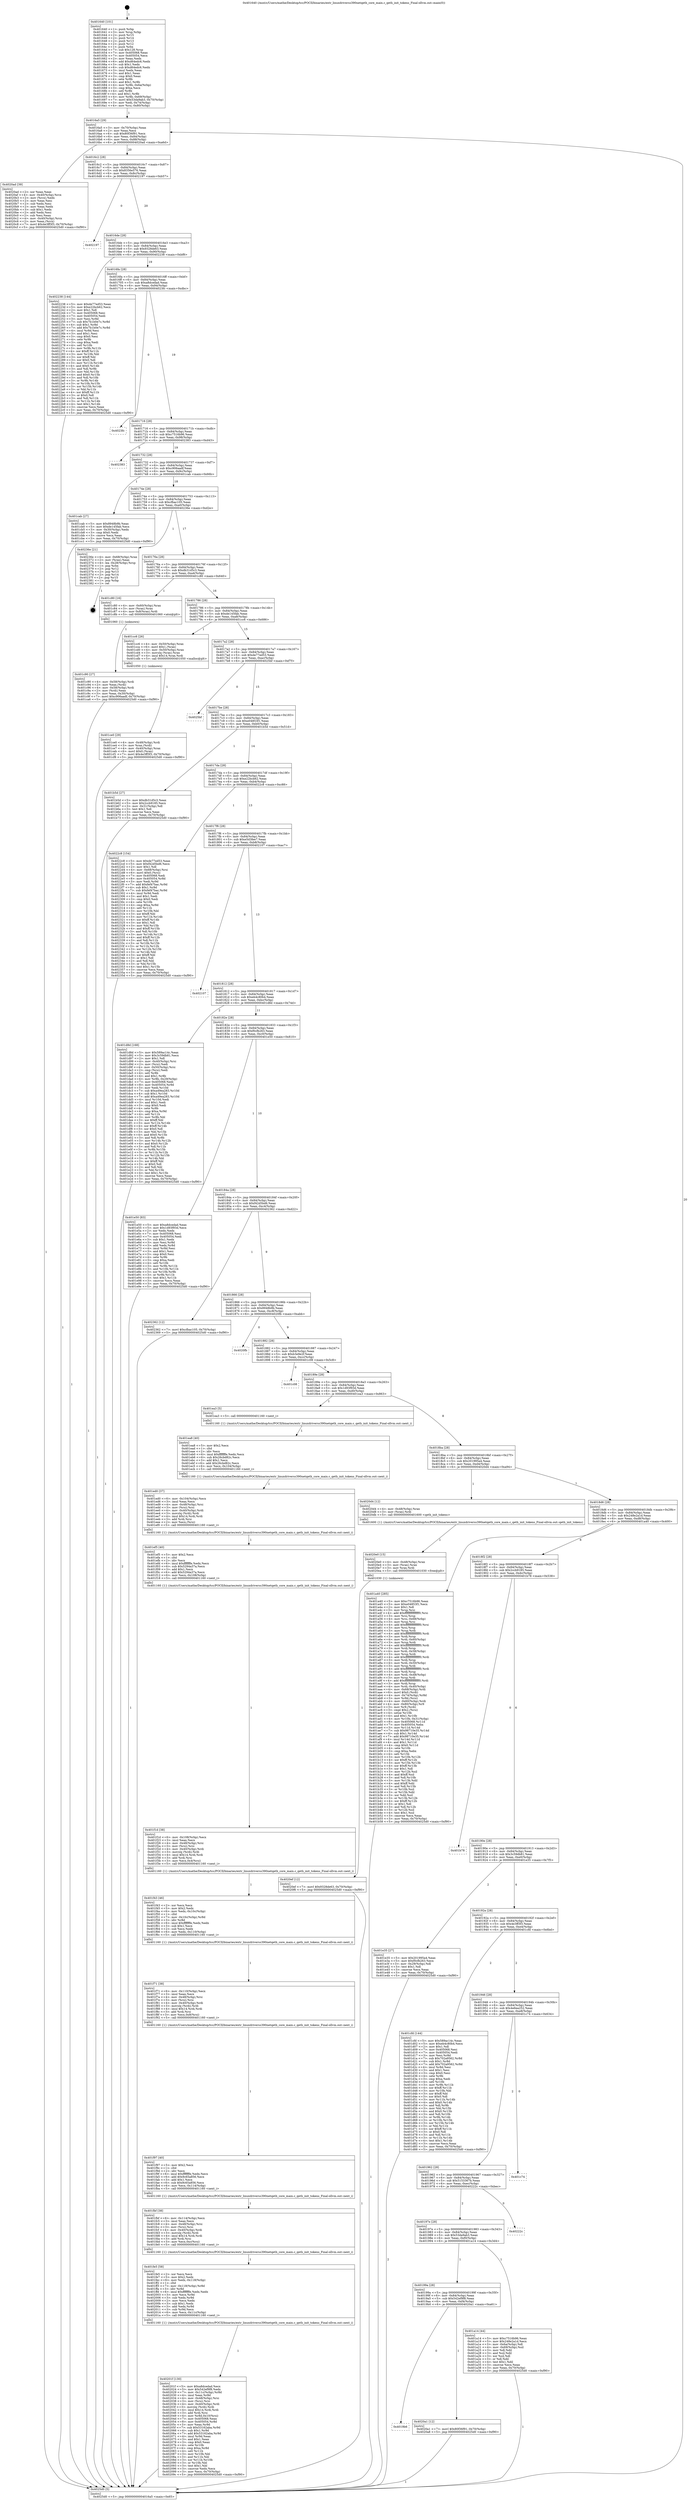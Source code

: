 digraph "0x401640" {
  label = "0x401640 (/mnt/c/Users/mathe/Desktop/tcc/POCII/binaries/extr_linuxdriverss390netqeth_core_main.c_qeth_init_tokens_Final-ollvm.out::main(0))"
  labelloc = "t"
  node[shape=record]

  Entry [label="",width=0.3,height=0.3,shape=circle,fillcolor=black,style=filled]
  "0x4016a5" [label="{
     0x4016a5 [29]\l
     | [instrs]\l
     &nbsp;&nbsp;0x4016a5 \<+3\>: mov -0x70(%rbp),%eax\l
     &nbsp;&nbsp;0x4016a8 \<+2\>: mov %eax,%ecx\l
     &nbsp;&nbsp;0x4016aa \<+6\>: sub $0x80f36f91,%ecx\l
     &nbsp;&nbsp;0x4016b0 \<+6\>: mov %eax,-0x84(%rbp)\l
     &nbsp;&nbsp;0x4016b6 \<+6\>: mov %ecx,-0x88(%rbp)\l
     &nbsp;&nbsp;0x4016bc \<+6\>: je 00000000004020ad \<main+0xa6d\>\l
  }"]
  "0x4020ad" [label="{
     0x4020ad [39]\l
     | [instrs]\l
     &nbsp;&nbsp;0x4020ad \<+2\>: xor %eax,%eax\l
     &nbsp;&nbsp;0x4020af \<+4\>: mov -0x40(%rbp),%rcx\l
     &nbsp;&nbsp;0x4020b3 \<+2\>: mov (%rcx),%edx\l
     &nbsp;&nbsp;0x4020b5 \<+2\>: mov %eax,%esi\l
     &nbsp;&nbsp;0x4020b7 \<+2\>: sub %edx,%esi\l
     &nbsp;&nbsp;0x4020b9 \<+2\>: mov %eax,%edx\l
     &nbsp;&nbsp;0x4020bb \<+3\>: sub $0x1,%edx\l
     &nbsp;&nbsp;0x4020be \<+2\>: add %edx,%esi\l
     &nbsp;&nbsp;0x4020c0 \<+2\>: sub %esi,%eax\l
     &nbsp;&nbsp;0x4020c2 \<+4\>: mov -0x40(%rbp),%rcx\l
     &nbsp;&nbsp;0x4020c6 \<+2\>: mov %eax,(%rcx)\l
     &nbsp;&nbsp;0x4020c8 \<+7\>: movl $0x4e3ff3f3,-0x70(%rbp)\l
     &nbsp;&nbsp;0x4020cf \<+5\>: jmp 00000000004025d0 \<main+0xf90\>\l
  }"]
  "0x4016c2" [label="{
     0x4016c2 [28]\l
     | [instrs]\l
     &nbsp;&nbsp;0x4016c2 \<+5\>: jmp 00000000004016c7 \<main+0x87\>\l
     &nbsp;&nbsp;0x4016c7 \<+6\>: mov -0x84(%rbp),%eax\l
     &nbsp;&nbsp;0x4016cd \<+5\>: sub $0x8356e576,%eax\l
     &nbsp;&nbsp;0x4016d2 \<+6\>: mov %eax,-0x8c(%rbp)\l
     &nbsp;&nbsp;0x4016d8 \<+6\>: je 0000000000402197 \<main+0xb57\>\l
  }"]
  Exit [label="",width=0.3,height=0.3,shape=circle,fillcolor=black,style=filled,peripheries=2]
  "0x402197" [label="{
     0x402197\l
  }", style=dashed]
  "0x4016de" [label="{
     0x4016de [28]\l
     | [instrs]\l
     &nbsp;&nbsp;0x4016de \<+5\>: jmp 00000000004016e3 \<main+0xa3\>\l
     &nbsp;&nbsp;0x4016e3 \<+6\>: mov -0x84(%rbp),%eax\l
     &nbsp;&nbsp;0x4016e9 \<+5\>: sub $0x9328de63,%eax\l
     &nbsp;&nbsp;0x4016ee \<+6\>: mov %eax,-0x90(%rbp)\l
     &nbsp;&nbsp;0x4016f4 \<+6\>: je 0000000000402238 \<main+0xbf8\>\l
  }"]
  "0x4020ef" [label="{
     0x4020ef [12]\l
     | [instrs]\l
     &nbsp;&nbsp;0x4020ef \<+7\>: movl $0x9328de63,-0x70(%rbp)\l
     &nbsp;&nbsp;0x4020f6 \<+5\>: jmp 00000000004025d0 \<main+0xf90\>\l
  }"]
  "0x402238" [label="{
     0x402238 [144]\l
     | [instrs]\l
     &nbsp;&nbsp;0x402238 \<+5\>: mov $0xde77ed53,%eax\l
     &nbsp;&nbsp;0x40223d \<+5\>: mov $0xe22bcb62,%ecx\l
     &nbsp;&nbsp;0x402242 \<+2\>: mov $0x1,%dl\l
     &nbsp;&nbsp;0x402244 \<+7\>: mov 0x405068,%esi\l
     &nbsp;&nbsp;0x40224b \<+7\>: mov 0x405054,%edi\l
     &nbsp;&nbsp;0x402252 \<+3\>: mov %esi,%r8d\l
     &nbsp;&nbsp;0x402255 \<+7\>: sub $0x7b1b0e7c,%r8d\l
     &nbsp;&nbsp;0x40225c \<+4\>: sub $0x1,%r8d\l
     &nbsp;&nbsp;0x402260 \<+7\>: add $0x7b1b0e7c,%r8d\l
     &nbsp;&nbsp;0x402267 \<+4\>: imul %r8d,%esi\l
     &nbsp;&nbsp;0x40226b \<+3\>: and $0x1,%esi\l
     &nbsp;&nbsp;0x40226e \<+3\>: cmp $0x0,%esi\l
     &nbsp;&nbsp;0x402271 \<+4\>: sete %r9b\l
     &nbsp;&nbsp;0x402275 \<+3\>: cmp $0xa,%edi\l
     &nbsp;&nbsp;0x402278 \<+4\>: setl %r10b\l
     &nbsp;&nbsp;0x40227c \<+3\>: mov %r9b,%r11b\l
     &nbsp;&nbsp;0x40227f \<+4\>: xor $0xff,%r11b\l
     &nbsp;&nbsp;0x402283 \<+3\>: mov %r10b,%bl\l
     &nbsp;&nbsp;0x402286 \<+3\>: xor $0xff,%bl\l
     &nbsp;&nbsp;0x402289 \<+3\>: xor $0x0,%dl\l
     &nbsp;&nbsp;0x40228c \<+3\>: mov %r11b,%r14b\l
     &nbsp;&nbsp;0x40228f \<+4\>: and $0x0,%r14b\l
     &nbsp;&nbsp;0x402293 \<+3\>: and %dl,%r9b\l
     &nbsp;&nbsp;0x402296 \<+3\>: mov %bl,%r15b\l
     &nbsp;&nbsp;0x402299 \<+4\>: and $0x0,%r15b\l
     &nbsp;&nbsp;0x40229d \<+3\>: and %dl,%r10b\l
     &nbsp;&nbsp;0x4022a0 \<+3\>: or %r9b,%r14b\l
     &nbsp;&nbsp;0x4022a3 \<+3\>: or %r10b,%r15b\l
     &nbsp;&nbsp;0x4022a6 \<+3\>: xor %r15b,%r14b\l
     &nbsp;&nbsp;0x4022a9 \<+3\>: or %bl,%r11b\l
     &nbsp;&nbsp;0x4022ac \<+4\>: xor $0xff,%r11b\l
     &nbsp;&nbsp;0x4022b0 \<+3\>: or $0x0,%dl\l
     &nbsp;&nbsp;0x4022b3 \<+3\>: and %dl,%r11b\l
     &nbsp;&nbsp;0x4022b6 \<+3\>: or %r11b,%r14b\l
     &nbsp;&nbsp;0x4022b9 \<+4\>: test $0x1,%r14b\l
     &nbsp;&nbsp;0x4022bd \<+3\>: cmovne %ecx,%eax\l
     &nbsp;&nbsp;0x4022c0 \<+3\>: mov %eax,-0x70(%rbp)\l
     &nbsp;&nbsp;0x4022c3 \<+5\>: jmp 00000000004025d0 \<main+0xf90\>\l
  }"]
  "0x4016fa" [label="{
     0x4016fa [28]\l
     | [instrs]\l
     &nbsp;&nbsp;0x4016fa \<+5\>: jmp 00000000004016ff \<main+0xbf\>\l
     &nbsp;&nbsp;0x4016ff \<+6\>: mov -0x84(%rbp),%eax\l
     &nbsp;&nbsp;0x401705 \<+5\>: sub $0xa8dcedad,%eax\l
     &nbsp;&nbsp;0x40170a \<+6\>: mov %eax,-0x94(%rbp)\l
     &nbsp;&nbsp;0x401710 \<+6\>: je 00000000004023fc \<main+0xdbc\>\l
  }"]
  "0x4020e0" [label="{
     0x4020e0 [15]\l
     | [instrs]\l
     &nbsp;&nbsp;0x4020e0 \<+4\>: mov -0x48(%rbp),%rax\l
     &nbsp;&nbsp;0x4020e4 \<+3\>: mov (%rax),%rax\l
     &nbsp;&nbsp;0x4020e7 \<+3\>: mov %rax,%rdi\l
     &nbsp;&nbsp;0x4020ea \<+5\>: call 0000000000401030 \<free@plt\>\l
     | [calls]\l
     &nbsp;&nbsp;0x401030 \{1\} (unknown)\l
  }"]
  "0x4023fc" [label="{
     0x4023fc\l
  }", style=dashed]
  "0x401716" [label="{
     0x401716 [28]\l
     | [instrs]\l
     &nbsp;&nbsp;0x401716 \<+5\>: jmp 000000000040171b \<main+0xdb\>\l
     &nbsp;&nbsp;0x40171b \<+6\>: mov -0x84(%rbp),%eax\l
     &nbsp;&nbsp;0x401721 \<+5\>: sub $0xc7516b96,%eax\l
     &nbsp;&nbsp;0x401726 \<+6\>: mov %eax,-0x98(%rbp)\l
     &nbsp;&nbsp;0x40172c \<+6\>: je 0000000000402383 \<main+0xd43\>\l
  }"]
  "0x4019b6" [label="{
     0x4019b6\l
  }", style=dashed]
  "0x402383" [label="{
     0x402383\l
  }", style=dashed]
  "0x401732" [label="{
     0x401732 [28]\l
     | [instrs]\l
     &nbsp;&nbsp;0x401732 \<+5\>: jmp 0000000000401737 \<main+0xf7\>\l
     &nbsp;&nbsp;0x401737 \<+6\>: mov -0x84(%rbp),%eax\l
     &nbsp;&nbsp;0x40173d \<+5\>: sub $0xc906aadf,%eax\l
     &nbsp;&nbsp;0x401742 \<+6\>: mov %eax,-0x9c(%rbp)\l
     &nbsp;&nbsp;0x401748 \<+6\>: je 0000000000401cab \<main+0x66b\>\l
  }"]
  "0x4020a1" [label="{
     0x4020a1 [12]\l
     | [instrs]\l
     &nbsp;&nbsp;0x4020a1 \<+7\>: movl $0x80f36f91,-0x70(%rbp)\l
     &nbsp;&nbsp;0x4020a8 \<+5\>: jmp 00000000004025d0 \<main+0xf90\>\l
  }"]
  "0x401cab" [label="{
     0x401cab [27]\l
     | [instrs]\l
     &nbsp;&nbsp;0x401cab \<+5\>: mov $0x8948b9b,%eax\l
     &nbsp;&nbsp;0x401cb0 \<+5\>: mov $0xde145fab,%ecx\l
     &nbsp;&nbsp;0x401cb5 \<+3\>: mov -0x30(%rbp),%edx\l
     &nbsp;&nbsp;0x401cb8 \<+3\>: cmp $0x0,%edx\l
     &nbsp;&nbsp;0x401cbb \<+3\>: cmove %ecx,%eax\l
     &nbsp;&nbsp;0x401cbe \<+3\>: mov %eax,-0x70(%rbp)\l
     &nbsp;&nbsp;0x401cc1 \<+5\>: jmp 00000000004025d0 \<main+0xf90\>\l
  }"]
  "0x40174e" [label="{
     0x40174e [28]\l
     | [instrs]\l
     &nbsp;&nbsp;0x40174e \<+5\>: jmp 0000000000401753 \<main+0x113\>\l
     &nbsp;&nbsp;0x401753 \<+6\>: mov -0x84(%rbp),%eax\l
     &nbsp;&nbsp;0x401759 \<+5\>: sub $0xcfbac105,%eax\l
     &nbsp;&nbsp;0x40175e \<+6\>: mov %eax,-0xa0(%rbp)\l
     &nbsp;&nbsp;0x401764 \<+6\>: je 000000000040236e \<main+0xd2e\>\l
  }"]
  "0x40201f" [label="{
     0x40201f [130]\l
     | [instrs]\l
     &nbsp;&nbsp;0x40201f \<+5\>: mov $0xa8dcedad,%ecx\l
     &nbsp;&nbsp;0x402024 \<+5\>: mov $0x542ef9f8,%edx\l
     &nbsp;&nbsp;0x402029 \<+7\>: mov -0x11c(%rbp),%r8d\l
     &nbsp;&nbsp;0x402030 \<+4\>: imul %eax,%r8d\l
     &nbsp;&nbsp;0x402034 \<+4\>: mov -0x48(%rbp),%rsi\l
     &nbsp;&nbsp;0x402038 \<+3\>: mov (%rsi),%rsi\l
     &nbsp;&nbsp;0x40203b \<+4\>: mov -0x40(%rbp),%rdi\l
     &nbsp;&nbsp;0x40203f \<+3\>: movslq (%rdi),%rdi\l
     &nbsp;&nbsp;0x402042 \<+4\>: imul $0x14,%rdi,%rdi\l
     &nbsp;&nbsp;0x402046 \<+3\>: add %rdi,%rsi\l
     &nbsp;&nbsp;0x402049 \<+4\>: mov %r8d,0x10(%rsi)\l
     &nbsp;&nbsp;0x40204d \<+7\>: mov 0x405068,%eax\l
     &nbsp;&nbsp;0x402054 \<+8\>: mov 0x405054,%r8d\l
     &nbsp;&nbsp;0x40205c \<+3\>: mov %eax,%r9d\l
     &nbsp;&nbsp;0x40205f \<+7\>: sub $0x53162aba,%r9d\l
     &nbsp;&nbsp;0x402066 \<+4\>: sub $0x1,%r9d\l
     &nbsp;&nbsp;0x40206a \<+7\>: add $0x53162aba,%r9d\l
     &nbsp;&nbsp;0x402071 \<+4\>: imul %r9d,%eax\l
     &nbsp;&nbsp;0x402075 \<+3\>: and $0x1,%eax\l
     &nbsp;&nbsp;0x402078 \<+3\>: cmp $0x0,%eax\l
     &nbsp;&nbsp;0x40207b \<+4\>: sete %r10b\l
     &nbsp;&nbsp;0x40207f \<+4\>: cmp $0xa,%r8d\l
     &nbsp;&nbsp;0x402083 \<+4\>: setl %r11b\l
     &nbsp;&nbsp;0x402087 \<+3\>: mov %r10b,%bl\l
     &nbsp;&nbsp;0x40208a \<+3\>: and %r11b,%bl\l
     &nbsp;&nbsp;0x40208d \<+3\>: xor %r11b,%r10b\l
     &nbsp;&nbsp;0x402090 \<+3\>: or %r10b,%bl\l
     &nbsp;&nbsp;0x402093 \<+3\>: test $0x1,%bl\l
     &nbsp;&nbsp;0x402096 \<+3\>: cmovne %edx,%ecx\l
     &nbsp;&nbsp;0x402099 \<+3\>: mov %ecx,-0x70(%rbp)\l
     &nbsp;&nbsp;0x40209c \<+5\>: jmp 00000000004025d0 \<main+0xf90\>\l
  }"]
  "0x40236e" [label="{
     0x40236e [21]\l
     | [instrs]\l
     &nbsp;&nbsp;0x40236e \<+4\>: mov -0x68(%rbp),%rax\l
     &nbsp;&nbsp;0x402372 \<+2\>: mov (%rax),%eax\l
     &nbsp;&nbsp;0x402374 \<+4\>: lea -0x28(%rbp),%rsp\l
     &nbsp;&nbsp;0x402378 \<+1\>: pop %rbx\l
     &nbsp;&nbsp;0x402379 \<+2\>: pop %r12\l
     &nbsp;&nbsp;0x40237b \<+2\>: pop %r13\l
     &nbsp;&nbsp;0x40237d \<+2\>: pop %r14\l
     &nbsp;&nbsp;0x40237f \<+2\>: pop %r15\l
     &nbsp;&nbsp;0x402381 \<+1\>: pop %rbp\l
     &nbsp;&nbsp;0x402382 \<+1\>: ret\l
  }"]
  "0x40176a" [label="{
     0x40176a [28]\l
     | [instrs]\l
     &nbsp;&nbsp;0x40176a \<+5\>: jmp 000000000040176f \<main+0x12f\>\l
     &nbsp;&nbsp;0x40176f \<+6\>: mov -0x84(%rbp),%eax\l
     &nbsp;&nbsp;0x401775 \<+5\>: sub $0xdb31d5c3,%eax\l
     &nbsp;&nbsp;0x40177a \<+6\>: mov %eax,-0xa4(%rbp)\l
     &nbsp;&nbsp;0x401780 \<+6\>: je 0000000000401c80 \<main+0x640\>\l
  }"]
  "0x401fe5" [label="{
     0x401fe5 [58]\l
     | [instrs]\l
     &nbsp;&nbsp;0x401fe5 \<+2\>: xor %ecx,%ecx\l
     &nbsp;&nbsp;0x401fe7 \<+5\>: mov $0x2,%edx\l
     &nbsp;&nbsp;0x401fec \<+6\>: mov %edx,-0x118(%rbp)\l
     &nbsp;&nbsp;0x401ff2 \<+1\>: cltd\l
     &nbsp;&nbsp;0x401ff3 \<+7\>: mov -0x118(%rbp),%r8d\l
     &nbsp;&nbsp;0x401ffa \<+3\>: idiv %r8d\l
     &nbsp;&nbsp;0x401ffd \<+6\>: imul $0xfffffffe,%edx,%edx\l
     &nbsp;&nbsp;0x402003 \<+3\>: mov %ecx,%r9d\l
     &nbsp;&nbsp;0x402006 \<+3\>: sub %edx,%r9d\l
     &nbsp;&nbsp;0x402009 \<+2\>: mov %ecx,%edx\l
     &nbsp;&nbsp;0x40200b \<+3\>: sub $0x1,%edx\l
     &nbsp;&nbsp;0x40200e \<+3\>: add %edx,%r9d\l
     &nbsp;&nbsp;0x402011 \<+3\>: sub %r9d,%ecx\l
     &nbsp;&nbsp;0x402014 \<+6\>: mov %ecx,-0x11c(%rbp)\l
     &nbsp;&nbsp;0x40201a \<+5\>: call 0000000000401160 \<next_i\>\l
     | [calls]\l
     &nbsp;&nbsp;0x401160 \{1\} (/mnt/c/Users/mathe/Desktop/tcc/POCII/binaries/extr_linuxdriverss390netqeth_core_main.c_qeth_init_tokens_Final-ollvm.out::next_i)\l
  }"]
  "0x401c80" [label="{
     0x401c80 [16]\l
     | [instrs]\l
     &nbsp;&nbsp;0x401c80 \<+4\>: mov -0x60(%rbp),%rax\l
     &nbsp;&nbsp;0x401c84 \<+3\>: mov (%rax),%rax\l
     &nbsp;&nbsp;0x401c87 \<+4\>: mov 0x8(%rax),%rdi\l
     &nbsp;&nbsp;0x401c8b \<+5\>: call 0000000000401060 \<atoi@plt\>\l
     | [calls]\l
     &nbsp;&nbsp;0x401060 \{1\} (unknown)\l
  }"]
  "0x401786" [label="{
     0x401786 [28]\l
     | [instrs]\l
     &nbsp;&nbsp;0x401786 \<+5\>: jmp 000000000040178b \<main+0x14b\>\l
     &nbsp;&nbsp;0x40178b \<+6\>: mov -0x84(%rbp),%eax\l
     &nbsp;&nbsp;0x401791 \<+5\>: sub $0xde145fab,%eax\l
     &nbsp;&nbsp;0x401796 \<+6\>: mov %eax,-0xa8(%rbp)\l
     &nbsp;&nbsp;0x40179c \<+6\>: je 0000000000401cc6 \<main+0x686\>\l
  }"]
  "0x401fbf" [label="{
     0x401fbf [38]\l
     | [instrs]\l
     &nbsp;&nbsp;0x401fbf \<+6\>: mov -0x114(%rbp),%ecx\l
     &nbsp;&nbsp;0x401fc5 \<+3\>: imul %eax,%ecx\l
     &nbsp;&nbsp;0x401fc8 \<+4\>: mov -0x48(%rbp),%rsi\l
     &nbsp;&nbsp;0x401fcc \<+3\>: mov (%rsi),%rsi\l
     &nbsp;&nbsp;0x401fcf \<+4\>: mov -0x40(%rbp),%rdi\l
     &nbsp;&nbsp;0x401fd3 \<+3\>: movslq (%rdi),%rdi\l
     &nbsp;&nbsp;0x401fd6 \<+4\>: imul $0x14,%rdi,%rdi\l
     &nbsp;&nbsp;0x401fda \<+3\>: add %rdi,%rsi\l
     &nbsp;&nbsp;0x401fdd \<+3\>: mov %ecx,0xc(%rsi)\l
     &nbsp;&nbsp;0x401fe0 \<+5\>: call 0000000000401160 \<next_i\>\l
     | [calls]\l
     &nbsp;&nbsp;0x401160 \{1\} (/mnt/c/Users/mathe/Desktop/tcc/POCII/binaries/extr_linuxdriverss390netqeth_core_main.c_qeth_init_tokens_Final-ollvm.out::next_i)\l
  }"]
  "0x401cc6" [label="{
     0x401cc6 [26]\l
     | [instrs]\l
     &nbsp;&nbsp;0x401cc6 \<+4\>: mov -0x50(%rbp),%rax\l
     &nbsp;&nbsp;0x401cca \<+6\>: movl $0x1,(%rax)\l
     &nbsp;&nbsp;0x401cd0 \<+4\>: mov -0x50(%rbp),%rax\l
     &nbsp;&nbsp;0x401cd4 \<+3\>: movslq (%rax),%rax\l
     &nbsp;&nbsp;0x401cd7 \<+4\>: imul $0x14,%rax,%rdi\l
     &nbsp;&nbsp;0x401cdb \<+5\>: call 0000000000401050 \<malloc@plt\>\l
     | [calls]\l
     &nbsp;&nbsp;0x401050 \{1\} (unknown)\l
  }"]
  "0x4017a2" [label="{
     0x4017a2 [28]\l
     | [instrs]\l
     &nbsp;&nbsp;0x4017a2 \<+5\>: jmp 00000000004017a7 \<main+0x167\>\l
     &nbsp;&nbsp;0x4017a7 \<+6\>: mov -0x84(%rbp),%eax\l
     &nbsp;&nbsp;0x4017ad \<+5\>: sub $0xde77ed53,%eax\l
     &nbsp;&nbsp;0x4017b2 \<+6\>: mov %eax,-0xac(%rbp)\l
     &nbsp;&nbsp;0x4017b8 \<+6\>: je 00000000004025bf \<main+0xf7f\>\l
  }"]
  "0x401f97" [label="{
     0x401f97 [40]\l
     | [instrs]\l
     &nbsp;&nbsp;0x401f97 \<+5\>: mov $0x2,%ecx\l
     &nbsp;&nbsp;0x401f9c \<+1\>: cltd\l
     &nbsp;&nbsp;0x401f9d \<+2\>: idiv %ecx\l
     &nbsp;&nbsp;0x401f9f \<+6\>: imul $0xfffffffe,%edx,%ecx\l
     &nbsp;&nbsp;0x401fa5 \<+6\>: add $0x9c65a856,%ecx\l
     &nbsp;&nbsp;0x401fab \<+3\>: add $0x1,%ecx\l
     &nbsp;&nbsp;0x401fae \<+6\>: sub $0x9c65a856,%ecx\l
     &nbsp;&nbsp;0x401fb4 \<+6\>: mov %ecx,-0x114(%rbp)\l
     &nbsp;&nbsp;0x401fba \<+5\>: call 0000000000401160 \<next_i\>\l
     | [calls]\l
     &nbsp;&nbsp;0x401160 \{1\} (/mnt/c/Users/mathe/Desktop/tcc/POCII/binaries/extr_linuxdriverss390netqeth_core_main.c_qeth_init_tokens_Final-ollvm.out::next_i)\l
  }"]
  "0x4025bf" [label="{
     0x4025bf\l
  }", style=dashed]
  "0x4017be" [label="{
     0x4017be [28]\l
     | [instrs]\l
     &nbsp;&nbsp;0x4017be \<+5\>: jmp 00000000004017c3 \<main+0x183\>\l
     &nbsp;&nbsp;0x4017c3 \<+6\>: mov -0x84(%rbp),%eax\l
     &nbsp;&nbsp;0x4017c9 \<+5\>: sub $0xe04853f1,%eax\l
     &nbsp;&nbsp;0x4017ce \<+6\>: mov %eax,-0xb0(%rbp)\l
     &nbsp;&nbsp;0x4017d4 \<+6\>: je 0000000000401b5d \<main+0x51d\>\l
  }"]
  "0x401f71" [label="{
     0x401f71 [38]\l
     | [instrs]\l
     &nbsp;&nbsp;0x401f71 \<+6\>: mov -0x110(%rbp),%ecx\l
     &nbsp;&nbsp;0x401f77 \<+3\>: imul %eax,%ecx\l
     &nbsp;&nbsp;0x401f7a \<+4\>: mov -0x48(%rbp),%rsi\l
     &nbsp;&nbsp;0x401f7e \<+3\>: mov (%rsi),%rsi\l
     &nbsp;&nbsp;0x401f81 \<+4\>: mov -0x40(%rbp),%rdi\l
     &nbsp;&nbsp;0x401f85 \<+3\>: movslq (%rdi),%rdi\l
     &nbsp;&nbsp;0x401f88 \<+4\>: imul $0x14,%rdi,%rdi\l
     &nbsp;&nbsp;0x401f8c \<+3\>: add %rdi,%rsi\l
     &nbsp;&nbsp;0x401f8f \<+3\>: mov %ecx,0x8(%rsi)\l
     &nbsp;&nbsp;0x401f92 \<+5\>: call 0000000000401160 \<next_i\>\l
     | [calls]\l
     &nbsp;&nbsp;0x401160 \{1\} (/mnt/c/Users/mathe/Desktop/tcc/POCII/binaries/extr_linuxdriverss390netqeth_core_main.c_qeth_init_tokens_Final-ollvm.out::next_i)\l
  }"]
  "0x401b5d" [label="{
     0x401b5d [27]\l
     | [instrs]\l
     &nbsp;&nbsp;0x401b5d \<+5\>: mov $0xdb31d5c3,%eax\l
     &nbsp;&nbsp;0x401b62 \<+5\>: mov $0x2ccb9185,%ecx\l
     &nbsp;&nbsp;0x401b67 \<+3\>: mov -0x31(%rbp),%dl\l
     &nbsp;&nbsp;0x401b6a \<+3\>: test $0x1,%dl\l
     &nbsp;&nbsp;0x401b6d \<+3\>: cmovne %ecx,%eax\l
     &nbsp;&nbsp;0x401b70 \<+3\>: mov %eax,-0x70(%rbp)\l
     &nbsp;&nbsp;0x401b73 \<+5\>: jmp 00000000004025d0 \<main+0xf90\>\l
  }"]
  "0x4017da" [label="{
     0x4017da [28]\l
     | [instrs]\l
     &nbsp;&nbsp;0x4017da \<+5\>: jmp 00000000004017df \<main+0x19f\>\l
     &nbsp;&nbsp;0x4017df \<+6\>: mov -0x84(%rbp),%eax\l
     &nbsp;&nbsp;0x4017e5 \<+5\>: sub $0xe22bcb62,%eax\l
     &nbsp;&nbsp;0x4017ea \<+6\>: mov %eax,-0xb4(%rbp)\l
     &nbsp;&nbsp;0x4017f0 \<+6\>: je 00000000004022c8 \<main+0xc88\>\l
  }"]
  "0x401f43" [label="{
     0x401f43 [46]\l
     | [instrs]\l
     &nbsp;&nbsp;0x401f43 \<+2\>: xor %ecx,%ecx\l
     &nbsp;&nbsp;0x401f45 \<+5\>: mov $0x2,%edx\l
     &nbsp;&nbsp;0x401f4a \<+6\>: mov %edx,-0x10c(%rbp)\l
     &nbsp;&nbsp;0x401f50 \<+1\>: cltd\l
     &nbsp;&nbsp;0x401f51 \<+7\>: mov -0x10c(%rbp),%r8d\l
     &nbsp;&nbsp;0x401f58 \<+3\>: idiv %r8d\l
     &nbsp;&nbsp;0x401f5b \<+6\>: imul $0xfffffffe,%edx,%edx\l
     &nbsp;&nbsp;0x401f61 \<+3\>: sub $0x1,%ecx\l
     &nbsp;&nbsp;0x401f64 \<+2\>: sub %ecx,%edx\l
     &nbsp;&nbsp;0x401f66 \<+6\>: mov %edx,-0x110(%rbp)\l
     &nbsp;&nbsp;0x401f6c \<+5\>: call 0000000000401160 \<next_i\>\l
     | [calls]\l
     &nbsp;&nbsp;0x401160 \{1\} (/mnt/c/Users/mathe/Desktop/tcc/POCII/binaries/extr_linuxdriverss390netqeth_core_main.c_qeth_init_tokens_Final-ollvm.out::next_i)\l
  }"]
  "0x4022c8" [label="{
     0x4022c8 [154]\l
     | [instrs]\l
     &nbsp;&nbsp;0x4022c8 \<+5\>: mov $0xde77ed53,%eax\l
     &nbsp;&nbsp;0x4022cd \<+5\>: mov $0xf42d5bd6,%ecx\l
     &nbsp;&nbsp;0x4022d2 \<+2\>: mov $0x1,%dl\l
     &nbsp;&nbsp;0x4022d4 \<+4\>: mov -0x68(%rbp),%rsi\l
     &nbsp;&nbsp;0x4022d8 \<+6\>: movl $0x0,(%rsi)\l
     &nbsp;&nbsp;0x4022de \<+7\>: mov 0x405068,%edi\l
     &nbsp;&nbsp;0x4022e5 \<+8\>: mov 0x405054,%r8d\l
     &nbsp;&nbsp;0x4022ed \<+3\>: mov %edi,%r9d\l
     &nbsp;&nbsp;0x4022f0 \<+7\>: add $0xfef47bac,%r9d\l
     &nbsp;&nbsp;0x4022f7 \<+4\>: sub $0x1,%r9d\l
     &nbsp;&nbsp;0x4022fb \<+7\>: sub $0xfef47bac,%r9d\l
     &nbsp;&nbsp;0x402302 \<+4\>: imul %r9d,%edi\l
     &nbsp;&nbsp;0x402306 \<+3\>: and $0x1,%edi\l
     &nbsp;&nbsp;0x402309 \<+3\>: cmp $0x0,%edi\l
     &nbsp;&nbsp;0x40230c \<+4\>: sete %r10b\l
     &nbsp;&nbsp;0x402310 \<+4\>: cmp $0xa,%r8d\l
     &nbsp;&nbsp;0x402314 \<+4\>: setl %r11b\l
     &nbsp;&nbsp;0x402318 \<+3\>: mov %r10b,%bl\l
     &nbsp;&nbsp;0x40231b \<+3\>: xor $0xff,%bl\l
     &nbsp;&nbsp;0x40231e \<+3\>: mov %r11b,%r14b\l
     &nbsp;&nbsp;0x402321 \<+4\>: xor $0xff,%r14b\l
     &nbsp;&nbsp;0x402325 \<+3\>: xor $0x1,%dl\l
     &nbsp;&nbsp;0x402328 \<+3\>: mov %bl,%r15b\l
     &nbsp;&nbsp;0x40232b \<+4\>: and $0xff,%r15b\l
     &nbsp;&nbsp;0x40232f \<+3\>: and %dl,%r10b\l
     &nbsp;&nbsp;0x402332 \<+3\>: mov %r14b,%r12b\l
     &nbsp;&nbsp;0x402335 \<+4\>: and $0xff,%r12b\l
     &nbsp;&nbsp;0x402339 \<+3\>: and %dl,%r11b\l
     &nbsp;&nbsp;0x40233c \<+3\>: or %r10b,%r15b\l
     &nbsp;&nbsp;0x40233f \<+3\>: or %r11b,%r12b\l
     &nbsp;&nbsp;0x402342 \<+3\>: xor %r12b,%r15b\l
     &nbsp;&nbsp;0x402345 \<+3\>: or %r14b,%bl\l
     &nbsp;&nbsp;0x402348 \<+3\>: xor $0xff,%bl\l
     &nbsp;&nbsp;0x40234b \<+3\>: or $0x1,%dl\l
     &nbsp;&nbsp;0x40234e \<+2\>: and %dl,%bl\l
     &nbsp;&nbsp;0x402350 \<+3\>: or %bl,%r15b\l
     &nbsp;&nbsp;0x402353 \<+4\>: test $0x1,%r15b\l
     &nbsp;&nbsp;0x402357 \<+3\>: cmovne %ecx,%eax\l
     &nbsp;&nbsp;0x40235a \<+3\>: mov %eax,-0x70(%rbp)\l
     &nbsp;&nbsp;0x40235d \<+5\>: jmp 00000000004025d0 \<main+0xf90\>\l
  }"]
  "0x4017f6" [label="{
     0x4017f6 [28]\l
     | [instrs]\l
     &nbsp;&nbsp;0x4017f6 \<+5\>: jmp 00000000004017fb \<main+0x1bb\>\l
     &nbsp;&nbsp;0x4017fb \<+6\>: mov -0x84(%rbp),%eax\l
     &nbsp;&nbsp;0x401801 \<+5\>: sub $0xe5d3fee7,%eax\l
     &nbsp;&nbsp;0x401806 \<+6\>: mov %eax,-0xb8(%rbp)\l
     &nbsp;&nbsp;0x40180c \<+6\>: je 0000000000402107 \<main+0xac7\>\l
  }"]
  "0x401f1d" [label="{
     0x401f1d [38]\l
     | [instrs]\l
     &nbsp;&nbsp;0x401f1d \<+6\>: mov -0x108(%rbp),%ecx\l
     &nbsp;&nbsp;0x401f23 \<+3\>: imul %eax,%ecx\l
     &nbsp;&nbsp;0x401f26 \<+4\>: mov -0x48(%rbp),%rsi\l
     &nbsp;&nbsp;0x401f2a \<+3\>: mov (%rsi),%rsi\l
     &nbsp;&nbsp;0x401f2d \<+4\>: mov -0x40(%rbp),%rdi\l
     &nbsp;&nbsp;0x401f31 \<+3\>: movslq (%rdi),%rdi\l
     &nbsp;&nbsp;0x401f34 \<+4\>: imul $0x14,%rdi,%rdi\l
     &nbsp;&nbsp;0x401f38 \<+3\>: add %rdi,%rsi\l
     &nbsp;&nbsp;0x401f3b \<+3\>: mov %ecx,0x4(%rsi)\l
     &nbsp;&nbsp;0x401f3e \<+5\>: call 0000000000401160 \<next_i\>\l
     | [calls]\l
     &nbsp;&nbsp;0x401160 \{1\} (/mnt/c/Users/mathe/Desktop/tcc/POCII/binaries/extr_linuxdriverss390netqeth_core_main.c_qeth_init_tokens_Final-ollvm.out::next_i)\l
  }"]
  "0x402107" [label="{
     0x402107\l
  }", style=dashed]
  "0x401812" [label="{
     0x401812 [28]\l
     | [instrs]\l
     &nbsp;&nbsp;0x401812 \<+5\>: jmp 0000000000401817 \<main+0x1d7\>\l
     &nbsp;&nbsp;0x401817 \<+6\>: mov -0x84(%rbp),%eax\l
     &nbsp;&nbsp;0x40181d \<+5\>: sub $0xeb4c80b4,%eax\l
     &nbsp;&nbsp;0x401822 \<+6\>: mov %eax,-0xbc(%rbp)\l
     &nbsp;&nbsp;0x401828 \<+6\>: je 0000000000401d8d \<main+0x74d\>\l
  }"]
  "0x401ef5" [label="{
     0x401ef5 [40]\l
     | [instrs]\l
     &nbsp;&nbsp;0x401ef5 \<+5\>: mov $0x2,%ecx\l
     &nbsp;&nbsp;0x401efa \<+1\>: cltd\l
     &nbsp;&nbsp;0x401efb \<+2\>: idiv %ecx\l
     &nbsp;&nbsp;0x401efd \<+6\>: imul $0xfffffffe,%edx,%ecx\l
     &nbsp;&nbsp;0x401f03 \<+6\>: sub $0x5294a37a,%ecx\l
     &nbsp;&nbsp;0x401f09 \<+3\>: add $0x1,%ecx\l
     &nbsp;&nbsp;0x401f0c \<+6\>: add $0x5294a37a,%ecx\l
     &nbsp;&nbsp;0x401f12 \<+6\>: mov %ecx,-0x108(%rbp)\l
     &nbsp;&nbsp;0x401f18 \<+5\>: call 0000000000401160 \<next_i\>\l
     | [calls]\l
     &nbsp;&nbsp;0x401160 \{1\} (/mnt/c/Users/mathe/Desktop/tcc/POCII/binaries/extr_linuxdriverss390netqeth_core_main.c_qeth_init_tokens_Final-ollvm.out::next_i)\l
  }"]
  "0x401d8d" [label="{
     0x401d8d [168]\l
     | [instrs]\l
     &nbsp;&nbsp;0x401d8d \<+5\>: mov $0x589ac14c,%eax\l
     &nbsp;&nbsp;0x401d92 \<+5\>: mov $0x3c59db81,%ecx\l
     &nbsp;&nbsp;0x401d97 \<+2\>: mov $0x1,%dl\l
     &nbsp;&nbsp;0x401d99 \<+4\>: mov -0x40(%rbp),%rsi\l
     &nbsp;&nbsp;0x401d9d \<+2\>: mov (%rsi),%edi\l
     &nbsp;&nbsp;0x401d9f \<+4\>: mov -0x50(%rbp),%rsi\l
     &nbsp;&nbsp;0x401da3 \<+2\>: cmp (%rsi),%edi\l
     &nbsp;&nbsp;0x401da5 \<+4\>: setl %r8b\l
     &nbsp;&nbsp;0x401da9 \<+4\>: and $0x1,%r8b\l
     &nbsp;&nbsp;0x401dad \<+4\>: mov %r8b,-0x29(%rbp)\l
     &nbsp;&nbsp;0x401db1 \<+7\>: mov 0x405068,%edi\l
     &nbsp;&nbsp;0x401db8 \<+8\>: mov 0x405054,%r9d\l
     &nbsp;&nbsp;0x401dc0 \<+3\>: mov %edi,%r10d\l
     &nbsp;&nbsp;0x401dc3 \<+7\>: sub $0xa49ea283,%r10d\l
     &nbsp;&nbsp;0x401dca \<+4\>: sub $0x1,%r10d\l
     &nbsp;&nbsp;0x401dce \<+7\>: add $0xa49ea283,%r10d\l
     &nbsp;&nbsp;0x401dd5 \<+4\>: imul %r10d,%edi\l
     &nbsp;&nbsp;0x401dd9 \<+3\>: and $0x1,%edi\l
     &nbsp;&nbsp;0x401ddc \<+3\>: cmp $0x0,%edi\l
     &nbsp;&nbsp;0x401ddf \<+4\>: sete %r8b\l
     &nbsp;&nbsp;0x401de3 \<+4\>: cmp $0xa,%r9d\l
     &nbsp;&nbsp;0x401de7 \<+4\>: setl %r11b\l
     &nbsp;&nbsp;0x401deb \<+3\>: mov %r8b,%bl\l
     &nbsp;&nbsp;0x401dee \<+3\>: xor $0xff,%bl\l
     &nbsp;&nbsp;0x401df1 \<+3\>: mov %r11b,%r14b\l
     &nbsp;&nbsp;0x401df4 \<+4\>: xor $0xff,%r14b\l
     &nbsp;&nbsp;0x401df8 \<+3\>: xor $0x0,%dl\l
     &nbsp;&nbsp;0x401dfb \<+3\>: mov %bl,%r15b\l
     &nbsp;&nbsp;0x401dfe \<+4\>: and $0x0,%r15b\l
     &nbsp;&nbsp;0x401e02 \<+3\>: and %dl,%r8b\l
     &nbsp;&nbsp;0x401e05 \<+3\>: mov %r14b,%r12b\l
     &nbsp;&nbsp;0x401e08 \<+4\>: and $0x0,%r12b\l
     &nbsp;&nbsp;0x401e0c \<+3\>: and %dl,%r11b\l
     &nbsp;&nbsp;0x401e0f \<+3\>: or %r8b,%r15b\l
     &nbsp;&nbsp;0x401e12 \<+3\>: or %r11b,%r12b\l
     &nbsp;&nbsp;0x401e15 \<+3\>: xor %r12b,%r15b\l
     &nbsp;&nbsp;0x401e18 \<+3\>: or %r14b,%bl\l
     &nbsp;&nbsp;0x401e1b \<+3\>: xor $0xff,%bl\l
     &nbsp;&nbsp;0x401e1e \<+3\>: or $0x0,%dl\l
     &nbsp;&nbsp;0x401e21 \<+2\>: and %dl,%bl\l
     &nbsp;&nbsp;0x401e23 \<+3\>: or %bl,%r15b\l
     &nbsp;&nbsp;0x401e26 \<+4\>: test $0x1,%r15b\l
     &nbsp;&nbsp;0x401e2a \<+3\>: cmovne %ecx,%eax\l
     &nbsp;&nbsp;0x401e2d \<+3\>: mov %eax,-0x70(%rbp)\l
     &nbsp;&nbsp;0x401e30 \<+5\>: jmp 00000000004025d0 \<main+0xf90\>\l
  }"]
  "0x40182e" [label="{
     0x40182e [28]\l
     | [instrs]\l
     &nbsp;&nbsp;0x40182e \<+5\>: jmp 0000000000401833 \<main+0x1f3\>\l
     &nbsp;&nbsp;0x401833 \<+6\>: mov -0x84(%rbp),%eax\l
     &nbsp;&nbsp;0x401839 \<+5\>: sub $0xf0cfb263,%eax\l
     &nbsp;&nbsp;0x40183e \<+6\>: mov %eax,-0xc0(%rbp)\l
     &nbsp;&nbsp;0x401844 \<+6\>: je 0000000000401e50 \<main+0x810\>\l
  }"]
  "0x401ed0" [label="{
     0x401ed0 [37]\l
     | [instrs]\l
     &nbsp;&nbsp;0x401ed0 \<+6\>: mov -0x104(%rbp),%ecx\l
     &nbsp;&nbsp;0x401ed6 \<+3\>: imul %eax,%ecx\l
     &nbsp;&nbsp;0x401ed9 \<+4\>: mov -0x48(%rbp),%rsi\l
     &nbsp;&nbsp;0x401edd \<+3\>: mov (%rsi),%rsi\l
     &nbsp;&nbsp;0x401ee0 \<+4\>: mov -0x40(%rbp),%rdi\l
     &nbsp;&nbsp;0x401ee4 \<+3\>: movslq (%rdi),%rdi\l
     &nbsp;&nbsp;0x401ee7 \<+4\>: imul $0x14,%rdi,%rdi\l
     &nbsp;&nbsp;0x401eeb \<+3\>: add %rdi,%rsi\l
     &nbsp;&nbsp;0x401eee \<+2\>: mov %ecx,(%rsi)\l
     &nbsp;&nbsp;0x401ef0 \<+5\>: call 0000000000401160 \<next_i\>\l
     | [calls]\l
     &nbsp;&nbsp;0x401160 \{1\} (/mnt/c/Users/mathe/Desktop/tcc/POCII/binaries/extr_linuxdriverss390netqeth_core_main.c_qeth_init_tokens_Final-ollvm.out::next_i)\l
  }"]
  "0x401e50" [label="{
     0x401e50 [83]\l
     | [instrs]\l
     &nbsp;&nbsp;0x401e50 \<+5\>: mov $0xa8dcedad,%eax\l
     &nbsp;&nbsp;0x401e55 \<+5\>: mov $0x1d93f93d,%ecx\l
     &nbsp;&nbsp;0x401e5a \<+2\>: xor %edx,%edx\l
     &nbsp;&nbsp;0x401e5c \<+7\>: mov 0x405068,%esi\l
     &nbsp;&nbsp;0x401e63 \<+7\>: mov 0x405054,%edi\l
     &nbsp;&nbsp;0x401e6a \<+3\>: sub $0x1,%edx\l
     &nbsp;&nbsp;0x401e6d \<+3\>: mov %esi,%r8d\l
     &nbsp;&nbsp;0x401e70 \<+3\>: add %edx,%r8d\l
     &nbsp;&nbsp;0x401e73 \<+4\>: imul %r8d,%esi\l
     &nbsp;&nbsp;0x401e77 \<+3\>: and $0x1,%esi\l
     &nbsp;&nbsp;0x401e7a \<+3\>: cmp $0x0,%esi\l
     &nbsp;&nbsp;0x401e7d \<+4\>: sete %r9b\l
     &nbsp;&nbsp;0x401e81 \<+3\>: cmp $0xa,%edi\l
     &nbsp;&nbsp;0x401e84 \<+4\>: setl %r10b\l
     &nbsp;&nbsp;0x401e88 \<+3\>: mov %r9b,%r11b\l
     &nbsp;&nbsp;0x401e8b \<+3\>: and %r10b,%r11b\l
     &nbsp;&nbsp;0x401e8e \<+3\>: xor %r10b,%r9b\l
     &nbsp;&nbsp;0x401e91 \<+3\>: or %r9b,%r11b\l
     &nbsp;&nbsp;0x401e94 \<+4\>: test $0x1,%r11b\l
     &nbsp;&nbsp;0x401e98 \<+3\>: cmovne %ecx,%eax\l
     &nbsp;&nbsp;0x401e9b \<+3\>: mov %eax,-0x70(%rbp)\l
     &nbsp;&nbsp;0x401e9e \<+5\>: jmp 00000000004025d0 \<main+0xf90\>\l
  }"]
  "0x40184a" [label="{
     0x40184a [28]\l
     | [instrs]\l
     &nbsp;&nbsp;0x40184a \<+5\>: jmp 000000000040184f \<main+0x20f\>\l
     &nbsp;&nbsp;0x40184f \<+6\>: mov -0x84(%rbp),%eax\l
     &nbsp;&nbsp;0x401855 \<+5\>: sub $0xf42d5bd6,%eax\l
     &nbsp;&nbsp;0x40185a \<+6\>: mov %eax,-0xc4(%rbp)\l
     &nbsp;&nbsp;0x401860 \<+6\>: je 0000000000402362 \<main+0xd22\>\l
  }"]
  "0x401ea8" [label="{
     0x401ea8 [40]\l
     | [instrs]\l
     &nbsp;&nbsp;0x401ea8 \<+5\>: mov $0x2,%ecx\l
     &nbsp;&nbsp;0x401ead \<+1\>: cltd\l
     &nbsp;&nbsp;0x401eae \<+2\>: idiv %ecx\l
     &nbsp;&nbsp;0x401eb0 \<+6\>: imul $0xfffffffe,%edx,%ecx\l
     &nbsp;&nbsp;0x401eb6 \<+6\>: sub $0x26cbd82c,%ecx\l
     &nbsp;&nbsp;0x401ebc \<+3\>: add $0x1,%ecx\l
     &nbsp;&nbsp;0x401ebf \<+6\>: add $0x26cbd82c,%ecx\l
     &nbsp;&nbsp;0x401ec5 \<+6\>: mov %ecx,-0x104(%rbp)\l
     &nbsp;&nbsp;0x401ecb \<+5\>: call 0000000000401160 \<next_i\>\l
     | [calls]\l
     &nbsp;&nbsp;0x401160 \{1\} (/mnt/c/Users/mathe/Desktop/tcc/POCII/binaries/extr_linuxdriverss390netqeth_core_main.c_qeth_init_tokens_Final-ollvm.out::next_i)\l
  }"]
  "0x402362" [label="{
     0x402362 [12]\l
     | [instrs]\l
     &nbsp;&nbsp;0x402362 \<+7\>: movl $0xcfbac105,-0x70(%rbp)\l
     &nbsp;&nbsp;0x402369 \<+5\>: jmp 00000000004025d0 \<main+0xf90\>\l
  }"]
  "0x401866" [label="{
     0x401866 [28]\l
     | [instrs]\l
     &nbsp;&nbsp;0x401866 \<+5\>: jmp 000000000040186b \<main+0x22b\>\l
     &nbsp;&nbsp;0x40186b \<+6\>: mov -0x84(%rbp),%eax\l
     &nbsp;&nbsp;0x401871 \<+5\>: sub $0x8948b9b,%eax\l
     &nbsp;&nbsp;0x401876 \<+6\>: mov %eax,-0xc8(%rbp)\l
     &nbsp;&nbsp;0x40187c \<+6\>: je 00000000004020fb \<main+0xabb\>\l
  }"]
  "0x401ce0" [label="{
     0x401ce0 [29]\l
     | [instrs]\l
     &nbsp;&nbsp;0x401ce0 \<+4\>: mov -0x48(%rbp),%rdi\l
     &nbsp;&nbsp;0x401ce4 \<+3\>: mov %rax,(%rdi)\l
     &nbsp;&nbsp;0x401ce7 \<+4\>: mov -0x40(%rbp),%rax\l
     &nbsp;&nbsp;0x401ceb \<+6\>: movl $0x0,(%rax)\l
     &nbsp;&nbsp;0x401cf1 \<+7\>: movl $0x4e3ff3f3,-0x70(%rbp)\l
     &nbsp;&nbsp;0x401cf8 \<+5\>: jmp 00000000004025d0 \<main+0xf90\>\l
  }"]
  "0x4020fb" [label="{
     0x4020fb\l
  }", style=dashed]
  "0x401882" [label="{
     0x401882 [28]\l
     | [instrs]\l
     &nbsp;&nbsp;0x401882 \<+5\>: jmp 0000000000401887 \<main+0x247\>\l
     &nbsp;&nbsp;0x401887 \<+6\>: mov -0x84(%rbp),%eax\l
     &nbsp;&nbsp;0x40188d \<+5\>: sub $0xb3e9e2f,%eax\l
     &nbsp;&nbsp;0x401892 \<+6\>: mov %eax,-0xcc(%rbp)\l
     &nbsp;&nbsp;0x401898 \<+6\>: je 0000000000401c08 \<main+0x5c8\>\l
  }"]
  "0x401c90" [label="{
     0x401c90 [27]\l
     | [instrs]\l
     &nbsp;&nbsp;0x401c90 \<+4\>: mov -0x58(%rbp),%rdi\l
     &nbsp;&nbsp;0x401c94 \<+2\>: mov %eax,(%rdi)\l
     &nbsp;&nbsp;0x401c96 \<+4\>: mov -0x58(%rbp),%rdi\l
     &nbsp;&nbsp;0x401c9a \<+2\>: mov (%rdi),%eax\l
     &nbsp;&nbsp;0x401c9c \<+3\>: mov %eax,-0x30(%rbp)\l
     &nbsp;&nbsp;0x401c9f \<+7\>: movl $0xc906aadf,-0x70(%rbp)\l
     &nbsp;&nbsp;0x401ca6 \<+5\>: jmp 00000000004025d0 \<main+0xf90\>\l
  }"]
  "0x401c08" [label="{
     0x401c08\l
  }", style=dashed]
  "0x40189e" [label="{
     0x40189e [28]\l
     | [instrs]\l
     &nbsp;&nbsp;0x40189e \<+5\>: jmp 00000000004018a3 \<main+0x263\>\l
     &nbsp;&nbsp;0x4018a3 \<+6\>: mov -0x84(%rbp),%eax\l
     &nbsp;&nbsp;0x4018a9 \<+5\>: sub $0x1d93f93d,%eax\l
     &nbsp;&nbsp;0x4018ae \<+6\>: mov %eax,-0xd0(%rbp)\l
     &nbsp;&nbsp;0x4018b4 \<+6\>: je 0000000000401ea3 \<main+0x863\>\l
  }"]
  "0x401640" [label="{
     0x401640 [101]\l
     | [instrs]\l
     &nbsp;&nbsp;0x401640 \<+1\>: push %rbp\l
     &nbsp;&nbsp;0x401641 \<+3\>: mov %rsp,%rbp\l
     &nbsp;&nbsp;0x401644 \<+2\>: push %r15\l
     &nbsp;&nbsp;0x401646 \<+2\>: push %r14\l
     &nbsp;&nbsp;0x401648 \<+2\>: push %r13\l
     &nbsp;&nbsp;0x40164a \<+2\>: push %r12\l
     &nbsp;&nbsp;0x40164c \<+1\>: push %rbx\l
     &nbsp;&nbsp;0x40164d \<+7\>: sub $0x128,%rsp\l
     &nbsp;&nbsp;0x401654 \<+7\>: mov 0x405068,%eax\l
     &nbsp;&nbsp;0x40165b \<+7\>: mov 0x405054,%ecx\l
     &nbsp;&nbsp;0x401662 \<+2\>: mov %eax,%edx\l
     &nbsp;&nbsp;0x401664 \<+6\>: add $0xd64edc6,%edx\l
     &nbsp;&nbsp;0x40166a \<+3\>: sub $0x1,%edx\l
     &nbsp;&nbsp;0x40166d \<+6\>: sub $0xd64edc6,%edx\l
     &nbsp;&nbsp;0x401673 \<+3\>: imul %edx,%eax\l
     &nbsp;&nbsp;0x401676 \<+3\>: and $0x1,%eax\l
     &nbsp;&nbsp;0x401679 \<+3\>: cmp $0x0,%eax\l
     &nbsp;&nbsp;0x40167c \<+4\>: sete %r8b\l
     &nbsp;&nbsp;0x401680 \<+4\>: and $0x1,%r8b\l
     &nbsp;&nbsp;0x401684 \<+4\>: mov %r8b,-0x6a(%rbp)\l
     &nbsp;&nbsp;0x401688 \<+3\>: cmp $0xa,%ecx\l
     &nbsp;&nbsp;0x40168b \<+4\>: setl %r8b\l
     &nbsp;&nbsp;0x40168f \<+4\>: and $0x1,%r8b\l
     &nbsp;&nbsp;0x401693 \<+4\>: mov %r8b,-0x69(%rbp)\l
     &nbsp;&nbsp;0x401697 \<+7\>: movl $0x53da9ab3,-0x70(%rbp)\l
     &nbsp;&nbsp;0x40169e \<+3\>: mov %edi,-0x74(%rbp)\l
     &nbsp;&nbsp;0x4016a1 \<+4\>: mov %rsi,-0x80(%rbp)\l
  }"]
  "0x401ea3" [label="{
     0x401ea3 [5]\l
     | [instrs]\l
     &nbsp;&nbsp;0x401ea3 \<+5\>: call 0000000000401160 \<next_i\>\l
     | [calls]\l
     &nbsp;&nbsp;0x401160 \{1\} (/mnt/c/Users/mathe/Desktop/tcc/POCII/binaries/extr_linuxdriverss390netqeth_core_main.c_qeth_init_tokens_Final-ollvm.out::next_i)\l
  }"]
  "0x4018ba" [label="{
     0x4018ba [28]\l
     | [instrs]\l
     &nbsp;&nbsp;0x4018ba \<+5\>: jmp 00000000004018bf \<main+0x27f\>\l
     &nbsp;&nbsp;0x4018bf \<+6\>: mov -0x84(%rbp),%eax\l
     &nbsp;&nbsp;0x4018c5 \<+5\>: sub $0x201995a4,%eax\l
     &nbsp;&nbsp;0x4018ca \<+6\>: mov %eax,-0xd4(%rbp)\l
     &nbsp;&nbsp;0x4018d0 \<+6\>: je 00000000004020d4 \<main+0xa94\>\l
  }"]
  "0x4025d0" [label="{
     0x4025d0 [5]\l
     | [instrs]\l
     &nbsp;&nbsp;0x4025d0 \<+5\>: jmp 00000000004016a5 \<main+0x65\>\l
  }"]
  "0x4020d4" [label="{
     0x4020d4 [12]\l
     | [instrs]\l
     &nbsp;&nbsp;0x4020d4 \<+4\>: mov -0x48(%rbp),%rax\l
     &nbsp;&nbsp;0x4020d8 \<+3\>: mov (%rax),%rdi\l
     &nbsp;&nbsp;0x4020db \<+5\>: call 0000000000401600 \<qeth_init_tokens\>\l
     | [calls]\l
     &nbsp;&nbsp;0x401600 \{1\} (/mnt/c/Users/mathe/Desktop/tcc/POCII/binaries/extr_linuxdriverss390netqeth_core_main.c_qeth_init_tokens_Final-ollvm.out::qeth_init_tokens)\l
  }"]
  "0x4018d6" [label="{
     0x4018d6 [28]\l
     | [instrs]\l
     &nbsp;&nbsp;0x4018d6 \<+5\>: jmp 00000000004018db \<main+0x29b\>\l
     &nbsp;&nbsp;0x4018db \<+6\>: mov -0x84(%rbp),%eax\l
     &nbsp;&nbsp;0x4018e1 \<+5\>: sub $0x248e2a1d,%eax\l
     &nbsp;&nbsp;0x4018e6 \<+6\>: mov %eax,-0xd8(%rbp)\l
     &nbsp;&nbsp;0x4018ec \<+6\>: je 0000000000401a40 \<main+0x400\>\l
  }"]
  "0x40199a" [label="{
     0x40199a [28]\l
     | [instrs]\l
     &nbsp;&nbsp;0x40199a \<+5\>: jmp 000000000040199f \<main+0x35f\>\l
     &nbsp;&nbsp;0x40199f \<+6\>: mov -0x84(%rbp),%eax\l
     &nbsp;&nbsp;0x4019a5 \<+5\>: sub $0x542ef9f8,%eax\l
     &nbsp;&nbsp;0x4019aa \<+6\>: mov %eax,-0xf4(%rbp)\l
     &nbsp;&nbsp;0x4019b0 \<+6\>: je 00000000004020a1 \<main+0xa61\>\l
  }"]
  "0x401a40" [label="{
     0x401a40 [285]\l
     | [instrs]\l
     &nbsp;&nbsp;0x401a40 \<+5\>: mov $0xc7516b96,%eax\l
     &nbsp;&nbsp;0x401a45 \<+5\>: mov $0xe04853f1,%ecx\l
     &nbsp;&nbsp;0x401a4a \<+2\>: mov $0x1,%dl\l
     &nbsp;&nbsp;0x401a4c \<+3\>: mov %rsp,%rsi\l
     &nbsp;&nbsp;0x401a4f \<+4\>: add $0xfffffffffffffff0,%rsi\l
     &nbsp;&nbsp;0x401a53 \<+3\>: mov %rsi,%rsp\l
     &nbsp;&nbsp;0x401a56 \<+4\>: mov %rsi,-0x68(%rbp)\l
     &nbsp;&nbsp;0x401a5a \<+3\>: mov %rsp,%rsi\l
     &nbsp;&nbsp;0x401a5d \<+4\>: add $0xfffffffffffffff0,%rsi\l
     &nbsp;&nbsp;0x401a61 \<+3\>: mov %rsi,%rsp\l
     &nbsp;&nbsp;0x401a64 \<+3\>: mov %rsp,%rdi\l
     &nbsp;&nbsp;0x401a67 \<+4\>: add $0xfffffffffffffff0,%rdi\l
     &nbsp;&nbsp;0x401a6b \<+3\>: mov %rdi,%rsp\l
     &nbsp;&nbsp;0x401a6e \<+4\>: mov %rdi,-0x60(%rbp)\l
     &nbsp;&nbsp;0x401a72 \<+3\>: mov %rsp,%rdi\l
     &nbsp;&nbsp;0x401a75 \<+4\>: add $0xfffffffffffffff0,%rdi\l
     &nbsp;&nbsp;0x401a79 \<+3\>: mov %rdi,%rsp\l
     &nbsp;&nbsp;0x401a7c \<+4\>: mov %rdi,-0x58(%rbp)\l
     &nbsp;&nbsp;0x401a80 \<+3\>: mov %rsp,%rdi\l
     &nbsp;&nbsp;0x401a83 \<+4\>: add $0xfffffffffffffff0,%rdi\l
     &nbsp;&nbsp;0x401a87 \<+3\>: mov %rdi,%rsp\l
     &nbsp;&nbsp;0x401a8a \<+4\>: mov %rdi,-0x50(%rbp)\l
     &nbsp;&nbsp;0x401a8e \<+3\>: mov %rsp,%rdi\l
     &nbsp;&nbsp;0x401a91 \<+4\>: add $0xfffffffffffffff0,%rdi\l
     &nbsp;&nbsp;0x401a95 \<+3\>: mov %rdi,%rsp\l
     &nbsp;&nbsp;0x401a98 \<+4\>: mov %rdi,-0x48(%rbp)\l
     &nbsp;&nbsp;0x401a9c \<+3\>: mov %rsp,%rdi\l
     &nbsp;&nbsp;0x401a9f \<+4\>: add $0xfffffffffffffff0,%rdi\l
     &nbsp;&nbsp;0x401aa3 \<+3\>: mov %rdi,%rsp\l
     &nbsp;&nbsp;0x401aa6 \<+4\>: mov %rdi,-0x40(%rbp)\l
     &nbsp;&nbsp;0x401aaa \<+4\>: mov -0x68(%rbp),%rdi\l
     &nbsp;&nbsp;0x401aae \<+6\>: movl $0x0,(%rdi)\l
     &nbsp;&nbsp;0x401ab4 \<+4\>: mov -0x74(%rbp),%r8d\l
     &nbsp;&nbsp;0x401ab8 \<+3\>: mov %r8d,(%rsi)\l
     &nbsp;&nbsp;0x401abb \<+4\>: mov -0x60(%rbp),%rdi\l
     &nbsp;&nbsp;0x401abf \<+4\>: mov -0x80(%rbp),%r9\l
     &nbsp;&nbsp;0x401ac3 \<+3\>: mov %r9,(%rdi)\l
     &nbsp;&nbsp;0x401ac6 \<+3\>: cmpl $0x2,(%rsi)\l
     &nbsp;&nbsp;0x401ac9 \<+4\>: setne %r10b\l
     &nbsp;&nbsp;0x401acd \<+4\>: and $0x1,%r10b\l
     &nbsp;&nbsp;0x401ad1 \<+4\>: mov %r10b,-0x31(%rbp)\l
     &nbsp;&nbsp;0x401ad5 \<+8\>: mov 0x405068,%r11d\l
     &nbsp;&nbsp;0x401add \<+7\>: mov 0x405054,%ebx\l
     &nbsp;&nbsp;0x401ae4 \<+3\>: mov %r11d,%r14d\l
     &nbsp;&nbsp;0x401ae7 \<+7\>: sub $0x98710e35,%r14d\l
     &nbsp;&nbsp;0x401aee \<+4\>: sub $0x1,%r14d\l
     &nbsp;&nbsp;0x401af2 \<+7\>: add $0x98710e35,%r14d\l
     &nbsp;&nbsp;0x401af9 \<+4\>: imul %r14d,%r11d\l
     &nbsp;&nbsp;0x401afd \<+4\>: and $0x1,%r11d\l
     &nbsp;&nbsp;0x401b01 \<+4\>: cmp $0x0,%r11d\l
     &nbsp;&nbsp;0x401b05 \<+4\>: sete %r10b\l
     &nbsp;&nbsp;0x401b09 \<+3\>: cmp $0xa,%ebx\l
     &nbsp;&nbsp;0x401b0c \<+4\>: setl %r15b\l
     &nbsp;&nbsp;0x401b10 \<+3\>: mov %r10b,%r12b\l
     &nbsp;&nbsp;0x401b13 \<+4\>: xor $0xff,%r12b\l
     &nbsp;&nbsp;0x401b17 \<+3\>: mov %r15b,%r13b\l
     &nbsp;&nbsp;0x401b1a \<+4\>: xor $0xff,%r13b\l
     &nbsp;&nbsp;0x401b1e \<+3\>: xor $0x1,%dl\l
     &nbsp;&nbsp;0x401b21 \<+3\>: mov %r12b,%sil\l
     &nbsp;&nbsp;0x401b24 \<+4\>: and $0xff,%sil\l
     &nbsp;&nbsp;0x401b28 \<+3\>: and %dl,%r10b\l
     &nbsp;&nbsp;0x401b2b \<+3\>: mov %r13b,%dil\l
     &nbsp;&nbsp;0x401b2e \<+4\>: and $0xff,%dil\l
     &nbsp;&nbsp;0x401b32 \<+3\>: and %dl,%r15b\l
     &nbsp;&nbsp;0x401b35 \<+3\>: or %r10b,%sil\l
     &nbsp;&nbsp;0x401b38 \<+3\>: or %r15b,%dil\l
     &nbsp;&nbsp;0x401b3b \<+3\>: xor %dil,%sil\l
     &nbsp;&nbsp;0x401b3e \<+3\>: or %r13b,%r12b\l
     &nbsp;&nbsp;0x401b41 \<+4\>: xor $0xff,%r12b\l
     &nbsp;&nbsp;0x401b45 \<+3\>: or $0x1,%dl\l
     &nbsp;&nbsp;0x401b48 \<+3\>: and %dl,%r12b\l
     &nbsp;&nbsp;0x401b4b \<+3\>: or %r12b,%sil\l
     &nbsp;&nbsp;0x401b4e \<+4\>: test $0x1,%sil\l
     &nbsp;&nbsp;0x401b52 \<+3\>: cmovne %ecx,%eax\l
     &nbsp;&nbsp;0x401b55 \<+3\>: mov %eax,-0x70(%rbp)\l
     &nbsp;&nbsp;0x401b58 \<+5\>: jmp 00000000004025d0 \<main+0xf90\>\l
  }"]
  "0x4018f2" [label="{
     0x4018f2 [28]\l
     | [instrs]\l
     &nbsp;&nbsp;0x4018f2 \<+5\>: jmp 00000000004018f7 \<main+0x2b7\>\l
     &nbsp;&nbsp;0x4018f7 \<+6\>: mov -0x84(%rbp),%eax\l
     &nbsp;&nbsp;0x4018fd \<+5\>: sub $0x2ccb9185,%eax\l
     &nbsp;&nbsp;0x401902 \<+6\>: mov %eax,-0xdc(%rbp)\l
     &nbsp;&nbsp;0x401908 \<+6\>: je 0000000000401b78 \<main+0x538\>\l
  }"]
  "0x401a14" [label="{
     0x401a14 [44]\l
     | [instrs]\l
     &nbsp;&nbsp;0x401a14 \<+5\>: mov $0xc7516b96,%eax\l
     &nbsp;&nbsp;0x401a19 \<+5\>: mov $0x248e2a1d,%ecx\l
     &nbsp;&nbsp;0x401a1e \<+3\>: mov -0x6a(%rbp),%dl\l
     &nbsp;&nbsp;0x401a21 \<+4\>: mov -0x69(%rbp),%sil\l
     &nbsp;&nbsp;0x401a25 \<+3\>: mov %dl,%dil\l
     &nbsp;&nbsp;0x401a28 \<+3\>: and %sil,%dil\l
     &nbsp;&nbsp;0x401a2b \<+3\>: xor %sil,%dl\l
     &nbsp;&nbsp;0x401a2e \<+3\>: or %dl,%dil\l
     &nbsp;&nbsp;0x401a31 \<+4\>: test $0x1,%dil\l
     &nbsp;&nbsp;0x401a35 \<+3\>: cmovne %ecx,%eax\l
     &nbsp;&nbsp;0x401a38 \<+3\>: mov %eax,-0x70(%rbp)\l
     &nbsp;&nbsp;0x401a3b \<+5\>: jmp 00000000004025d0 \<main+0xf90\>\l
  }"]
  "0x401b78" [label="{
     0x401b78\l
  }", style=dashed]
  "0x40190e" [label="{
     0x40190e [28]\l
     | [instrs]\l
     &nbsp;&nbsp;0x40190e \<+5\>: jmp 0000000000401913 \<main+0x2d3\>\l
     &nbsp;&nbsp;0x401913 \<+6\>: mov -0x84(%rbp),%eax\l
     &nbsp;&nbsp;0x401919 \<+5\>: sub $0x3c59db81,%eax\l
     &nbsp;&nbsp;0x40191e \<+6\>: mov %eax,-0xe0(%rbp)\l
     &nbsp;&nbsp;0x401924 \<+6\>: je 0000000000401e35 \<main+0x7f5\>\l
  }"]
  "0x40197e" [label="{
     0x40197e [28]\l
     | [instrs]\l
     &nbsp;&nbsp;0x40197e \<+5\>: jmp 0000000000401983 \<main+0x343\>\l
     &nbsp;&nbsp;0x401983 \<+6\>: mov -0x84(%rbp),%eax\l
     &nbsp;&nbsp;0x401989 \<+5\>: sub $0x53da9ab3,%eax\l
     &nbsp;&nbsp;0x40198e \<+6\>: mov %eax,-0xf0(%rbp)\l
     &nbsp;&nbsp;0x401994 \<+6\>: je 0000000000401a14 \<main+0x3d4\>\l
  }"]
  "0x401e35" [label="{
     0x401e35 [27]\l
     | [instrs]\l
     &nbsp;&nbsp;0x401e35 \<+5\>: mov $0x201995a4,%eax\l
     &nbsp;&nbsp;0x401e3a \<+5\>: mov $0xf0cfb263,%ecx\l
     &nbsp;&nbsp;0x401e3f \<+3\>: mov -0x29(%rbp),%dl\l
     &nbsp;&nbsp;0x401e42 \<+3\>: test $0x1,%dl\l
     &nbsp;&nbsp;0x401e45 \<+3\>: cmovne %ecx,%eax\l
     &nbsp;&nbsp;0x401e48 \<+3\>: mov %eax,-0x70(%rbp)\l
     &nbsp;&nbsp;0x401e4b \<+5\>: jmp 00000000004025d0 \<main+0xf90\>\l
  }"]
  "0x40192a" [label="{
     0x40192a [28]\l
     | [instrs]\l
     &nbsp;&nbsp;0x40192a \<+5\>: jmp 000000000040192f \<main+0x2ef\>\l
     &nbsp;&nbsp;0x40192f \<+6\>: mov -0x84(%rbp),%eax\l
     &nbsp;&nbsp;0x401935 \<+5\>: sub $0x4e3ff3f3,%eax\l
     &nbsp;&nbsp;0x40193a \<+6\>: mov %eax,-0xe4(%rbp)\l
     &nbsp;&nbsp;0x401940 \<+6\>: je 0000000000401cfd \<main+0x6bd\>\l
  }"]
  "0x40222c" [label="{
     0x40222c\l
  }", style=dashed]
  "0x401cfd" [label="{
     0x401cfd [144]\l
     | [instrs]\l
     &nbsp;&nbsp;0x401cfd \<+5\>: mov $0x589ac14c,%eax\l
     &nbsp;&nbsp;0x401d02 \<+5\>: mov $0xeb4c80b4,%ecx\l
     &nbsp;&nbsp;0x401d07 \<+2\>: mov $0x1,%dl\l
     &nbsp;&nbsp;0x401d09 \<+7\>: mov 0x405068,%esi\l
     &nbsp;&nbsp;0x401d10 \<+7\>: mov 0x405054,%edi\l
     &nbsp;&nbsp;0x401d17 \<+3\>: mov %esi,%r8d\l
     &nbsp;&nbsp;0x401d1a \<+7\>: sub $0x702a9562,%r8d\l
     &nbsp;&nbsp;0x401d21 \<+4\>: sub $0x1,%r8d\l
     &nbsp;&nbsp;0x401d25 \<+7\>: add $0x702a9562,%r8d\l
     &nbsp;&nbsp;0x401d2c \<+4\>: imul %r8d,%esi\l
     &nbsp;&nbsp;0x401d30 \<+3\>: and $0x1,%esi\l
     &nbsp;&nbsp;0x401d33 \<+3\>: cmp $0x0,%esi\l
     &nbsp;&nbsp;0x401d36 \<+4\>: sete %r9b\l
     &nbsp;&nbsp;0x401d3a \<+3\>: cmp $0xa,%edi\l
     &nbsp;&nbsp;0x401d3d \<+4\>: setl %r10b\l
     &nbsp;&nbsp;0x401d41 \<+3\>: mov %r9b,%r11b\l
     &nbsp;&nbsp;0x401d44 \<+4\>: xor $0xff,%r11b\l
     &nbsp;&nbsp;0x401d48 \<+3\>: mov %r10b,%bl\l
     &nbsp;&nbsp;0x401d4b \<+3\>: xor $0xff,%bl\l
     &nbsp;&nbsp;0x401d4e \<+3\>: xor $0x0,%dl\l
     &nbsp;&nbsp;0x401d51 \<+3\>: mov %r11b,%r14b\l
     &nbsp;&nbsp;0x401d54 \<+4\>: and $0x0,%r14b\l
     &nbsp;&nbsp;0x401d58 \<+3\>: and %dl,%r9b\l
     &nbsp;&nbsp;0x401d5b \<+3\>: mov %bl,%r15b\l
     &nbsp;&nbsp;0x401d5e \<+4\>: and $0x0,%r15b\l
     &nbsp;&nbsp;0x401d62 \<+3\>: and %dl,%r10b\l
     &nbsp;&nbsp;0x401d65 \<+3\>: or %r9b,%r14b\l
     &nbsp;&nbsp;0x401d68 \<+3\>: or %r10b,%r15b\l
     &nbsp;&nbsp;0x401d6b \<+3\>: xor %r15b,%r14b\l
     &nbsp;&nbsp;0x401d6e \<+3\>: or %bl,%r11b\l
     &nbsp;&nbsp;0x401d71 \<+4\>: xor $0xff,%r11b\l
     &nbsp;&nbsp;0x401d75 \<+3\>: or $0x0,%dl\l
     &nbsp;&nbsp;0x401d78 \<+3\>: and %dl,%r11b\l
     &nbsp;&nbsp;0x401d7b \<+3\>: or %r11b,%r14b\l
     &nbsp;&nbsp;0x401d7e \<+4\>: test $0x1,%r14b\l
     &nbsp;&nbsp;0x401d82 \<+3\>: cmovne %ecx,%eax\l
     &nbsp;&nbsp;0x401d85 \<+3\>: mov %eax,-0x70(%rbp)\l
     &nbsp;&nbsp;0x401d88 \<+5\>: jmp 00000000004025d0 \<main+0xf90\>\l
  }"]
  "0x401946" [label="{
     0x401946 [28]\l
     | [instrs]\l
     &nbsp;&nbsp;0x401946 \<+5\>: jmp 000000000040194b \<main+0x30b\>\l
     &nbsp;&nbsp;0x40194b \<+6\>: mov -0x84(%rbp),%eax\l
     &nbsp;&nbsp;0x401951 \<+5\>: sub $0x4e6ea252,%eax\l
     &nbsp;&nbsp;0x401956 \<+6\>: mov %eax,-0xe8(%rbp)\l
     &nbsp;&nbsp;0x40195c \<+6\>: je 0000000000401c74 \<main+0x634\>\l
  }"]
  "0x401962" [label="{
     0x401962 [28]\l
     | [instrs]\l
     &nbsp;&nbsp;0x401962 \<+5\>: jmp 0000000000401967 \<main+0x327\>\l
     &nbsp;&nbsp;0x401967 \<+6\>: mov -0x84(%rbp),%eax\l
     &nbsp;&nbsp;0x40196d \<+5\>: sub $0x5153367b,%eax\l
     &nbsp;&nbsp;0x401972 \<+6\>: mov %eax,-0xec(%rbp)\l
     &nbsp;&nbsp;0x401978 \<+6\>: je 000000000040222c \<main+0xbec\>\l
  }"]
  "0x401c74" [label="{
     0x401c74\l
  }", style=dashed]
  Entry -> "0x401640" [label=" 1"]
  "0x4016a5" -> "0x4020ad" [label=" 1"]
  "0x4016a5" -> "0x4016c2" [label=" 20"]
  "0x40236e" -> Exit [label=" 1"]
  "0x4016c2" -> "0x402197" [label=" 0"]
  "0x4016c2" -> "0x4016de" [label=" 20"]
  "0x402362" -> "0x4025d0" [label=" 1"]
  "0x4016de" -> "0x402238" [label=" 1"]
  "0x4016de" -> "0x4016fa" [label=" 19"]
  "0x4022c8" -> "0x4025d0" [label=" 1"]
  "0x4016fa" -> "0x4023fc" [label=" 0"]
  "0x4016fa" -> "0x401716" [label=" 19"]
  "0x402238" -> "0x4025d0" [label=" 1"]
  "0x401716" -> "0x402383" [label=" 0"]
  "0x401716" -> "0x401732" [label=" 19"]
  "0x4020ef" -> "0x4025d0" [label=" 1"]
  "0x401732" -> "0x401cab" [label=" 1"]
  "0x401732" -> "0x40174e" [label=" 18"]
  "0x4020e0" -> "0x4020ef" [label=" 1"]
  "0x40174e" -> "0x40236e" [label=" 1"]
  "0x40174e" -> "0x40176a" [label=" 17"]
  "0x4020ad" -> "0x4025d0" [label=" 1"]
  "0x40176a" -> "0x401c80" [label=" 1"]
  "0x40176a" -> "0x401786" [label=" 16"]
  "0x4020a1" -> "0x4025d0" [label=" 1"]
  "0x401786" -> "0x401cc6" [label=" 1"]
  "0x401786" -> "0x4017a2" [label=" 15"]
  "0x40199a" -> "0x4019b6" [label=" 0"]
  "0x4017a2" -> "0x4025bf" [label=" 0"]
  "0x4017a2" -> "0x4017be" [label=" 15"]
  "0x40199a" -> "0x4020a1" [label=" 1"]
  "0x4017be" -> "0x401b5d" [label=" 1"]
  "0x4017be" -> "0x4017da" [label=" 14"]
  "0x4020d4" -> "0x4020e0" [label=" 1"]
  "0x4017da" -> "0x4022c8" [label=" 1"]
  "0x4017da" -> "0x4017f6" [label=" 13"]
  "0x40201f" -> "0x4025d0" [label=" 1"]
  "0x4017f6" -> "0x402107" [label=" 0"]
  "0x4017f6" -> "0x401812" [label=" 13"]
  "0x401fe5" -> "0x40201f" [label=" 1"]
  "0x401812" -> "0x401d8d" [label=" 2"]
  "0x401812" -> "0x40182e" [label=" 11"]
  "0x401fbf" -> "0x401fe5" [label=" 1"]
  "0x40182e" -> "0x401e50" [label=" 1"]
  "0x40182e" -> "0x40184a" [label=" 10"]
  "0x401f97" -> "0x401fbf" [label=" 1"]
  "0x40184a" -> "0x402362" [label=" 1"]
  "0x40184a" -> "0x401866" [label=" 9"]
  "0x401f71" -> "0x401f97" [label=" 1"]
  "0x401866" -> "0x4020fb" [label=" 0"]
  "0x401866" -> "0x401882" [label=" 9"]
  "0x401f43" -> "0x401f71" [label=" 1"]
  "0x401882" -> "0x401c08" [label=" 0"]
  "0x401882" -> "0x40189e" [label=" 9"]
  "0x401f1d" -> "0x401f43" [label=" 1"]
  "0x40189e" -> "0x401ea3" [label=" 1"]
  "0x40189e" -> "0x4018ba" [label=" 8"]
  "0x401ed0" -> "0x401ef5" [label=" 1"]
  "0x4018ba" -> "0x4020d4" [label=" 1"]
  "0x4018ba" -> "0x4018d6" [label=" 7"]
  "0x401ea8" -> "0x401ed0" [label=" 1"]
  "0x4018d6" -> "0x401a40" [label=" 1"]
  "0x4018d6" -> "0x4018f2" [label=" 6"]
  "0x401ea3" -> "0x401ea8" [label=" 1"]
  "0x4018f2" -> "0x401b78" [label=" 0"]
  "0x4018f2" -> "0x40190e" [label=" 6"]
  "0x401e50" -> "0x4025d0" [label=" 1"]
  "0x40190e" -> "0x401e35" [label=" 2"]
  "0x40190e" -> "0x40192a" [label=" 4"]
  "0x401d8d" -> "0x4025d0" [label=" 2"]
  "0x40192a" -> "0x401cfd" [label=" 2"]
  "0x40192a" -> "0x401946" [label=" 2"]
  "0x401cfd" -> "0x4025d0" [label=" 2"]
  "0x401946" -> "0x401c74" [label=" 0"]
  "0x401946" -> "0x401962" [label=" 2"]
  "0x401ce0" -> "0x4025d0" [label=" 1"]
  "0x401962" -> "0x40222c" [label=" 0"]
  "0x401962" -> "0x40197e" [label=" 2"]
  "0x401e35" -> "0x4025d0" [label=" 2"]
  "0x40197e" -> "0x401a14" [label=" 1"]
  "0x40197e" -> "0x40199a" [label=" 1"]
  "0x401a14" -> "0x4025d0" [label=" 1"]
  "0x401640" -> "0x4016a5" [label=" 1"]
  "0x4025d0" -> "0x4016a5" [label=" 20"]
  "0x401ef5" -> "0x401f1d" [label=" 1"]
  "0x401a40" -> "0x4025d0" [label=" 1"]
  "0x401b5d" -> "0x4025d0" [label=" 1"]
  "0x401c80" -> "0x401c90" [label=" 1"]
  "0x401c90" -> "0x4025d0" [label=" 1"]
  "0x401cab" -> "0x4025d0" [label=" 1"]
  "0x401cc6" -> "0x401ce0" [label=" 1"]
}
